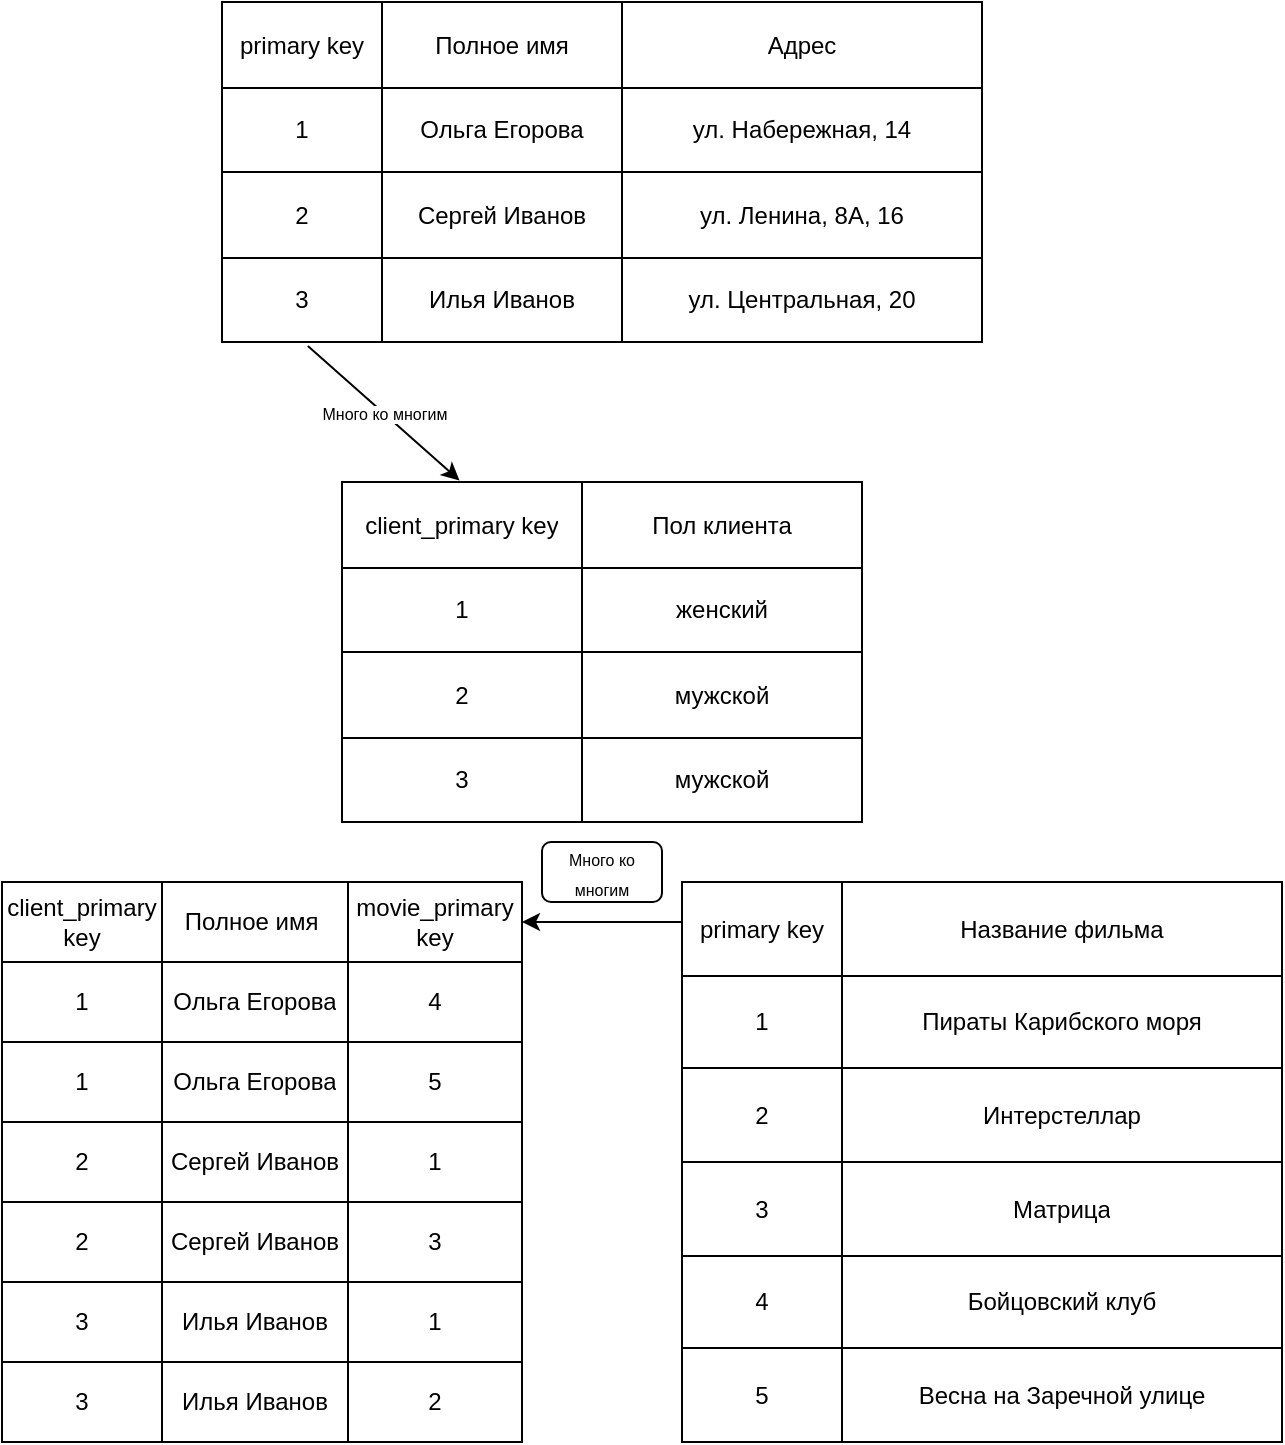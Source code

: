 <mxfile version="20.3.2" type="github">
  <diagram id="vgt0DCzhf4Tun2cX9geC" name="Страница 1">
    <mxGraphModel dx="1021" dy="1730" grid="1" gridSize="10" guides="1" tooltips="1" connect="1" arrows="1" fold="1" page="1" pageScale="1" pageWidth="827" pageHeight="1169" math="0" shadow="0">
      <root>
        <mxCell id="0" />
        <mxCell id="1" parent="0" />
        <mxCell id="TVZ77TM5p-_2qMqP_EqE-17" value="" style="shape=table;startSize=0;container=1;collapsible=0;childLayout=tableLayout;" parent="1" vertex="1">
          <mxGeometry x="230" y="40" width="260" height="170" as="geometry" />
        </mxCell>
        <mxCell id="TVZ77TM5p-_2qMqP_EqE-18" value="" style="shape=tableRow;horizontal=0;startSize=0;swimlaneHead=0;swimlaneBody=0;top=0;left=0;bottom=0;right=0;collapsible=0;dropTarget=0;fillColor=none;points=[[0,0.5],[1,0.5]];portConstraint=eastwest;" parent="TVZ77TM5p-_2qMqP_EqE-17" vertex="1">
          <mxGeometry width="260" height="43" as="geometry" />
        </mxCell>
        <mxCell id="TVZ77TM5p-_2qMqP_EqE-19" value="client_primary key" style="shape=partialRectangle;html=1;whiteSpace=wrap;connectable=0;overflow=hidden;fillColor=none;top=0;left=0;bottom=0;right=0;pointerEvents=1;" parent="TVZ77TM5p-_2qMqP_EqE-18" vertex="1">
          <mxGeometry width="120" height="43" as="geometry">
            <mxRectangle width="120" height="43" as="alternateBounds" />
          </mxGeometry>
        </mxCell>
        <mxCell id="TVZ77TM5p-_2qMqP_EqE-20" value="Пол клиента" style="shape=partialRectangle;html=1;whiteSpace=wrap;connectable=0;overflow=hidden;fillColor=none;top=0;left=0;bottom=0;right=0;pointerEvents=1;" parent="TVZ77TM5p-_2qMqP_EqE-18" vertex="1">
          <mxGeometry x="120" width="140" height="43" as="geometry">
            <mxRectangle width="140" height="43" as="alternateBounds" />
          </mxGeometry>
        </mxCell>
        <mxCell id="TVZ77TM5p-_2qMqP_EqE-21" value="" style="shape=tableRow;horizontal=0;startSize=0;swimlaneHead=0;swimlaneBody=0;top=0;left=0;bottom=0;right=0;collapsible=0;dropTarget=0;fillColor=none;points=[[0,0.5],[1,0.5]];portConstraint=eastwest;" parent="TVZ77TM5p-_2qMqP_EqE-17" vertex="1">
          <mxGeometry y="43" width="260" height="42" as="geometry" />
        </mxCell>
        <mxCell id="TVZ77TM5p-_2qMqP_EqE-22" value="1" style="shape=partialRectangle;html=1;whiteSpace=wrap;connectable=0;overflow=hidden;fillColor=none;top=0;left=0;bottom=0;right=0;pointerEvents=1;" parent="TVZ77TM5p-_2qMqP_EqE-21" vertex="1">
          <mxGeometry width="120" height="42" as="geometry">
            <mxRectangle width="120" height="42" as="alternateBounds" />
          </mxGeometry>
        </mxCell>
        <mxCell id="TVZ77TM5p-_2qMqP_EqE-23" value="женский" style="shape=partialRectangle;html=1;whiteSpace=wrap;connectable=0;overflow=hidden;fillColor=none;top=0;left=0;bottom=0;right=0;pointerEvents=1;" parent="TVZ77TM5p-_2qMqP_EqE-21" vertex="1">
          <mxGeometry x="120" width="140" height="42" as="geometry">
            <mxRectangle width="140" height="42" as="alternateBounds" />
          </mxGeometry>
        </mxCell>
        <mxCell id="TVZ77TM5p-_2qMqP_EqE-24" value="" style="shape=tableRow;horizontal=0;startSize=0;swimlaneHead=0;swimlaneBody=0;top=0;left=0;bottom=0;right=0;collapsible=0;dropTarget=0;fillColor=none;points=[[0,0.5],[1,0.5]];portConstraint=eastwest;" parent="TVZ77TM5p-_2qMqP_EqE-17" vertex="1">
          <mxGeometry y="85" width="260" height="43" as="geometry" />
        </mxCell>
        <mxCell id="TVZ77TM5p-_2qMqP_EqE-25" value="2" style="shape=partialRectangle;html=1;whiteSpace=wrap;connectable=0;overflow=hidden;fillColor=none;top=0;left=0;bottom=0;right=0;pointerEvents=1;" parent="TVZ77TM5p-_2qMqP_EqE-24" vertex="1">
          <mxGeometry width="120" height="43" as="geometry">
            <mxRectangle width="120" height="43" as="alternateBounds" />
          </mxGeometry>
        </mxCell>
        <mxCell id="TVZ77TM5p-_2qMqP_EqE-26" value="мужской" style="shape=partialRectangle;html=1;whiteSpace=wrap;connectable=0;overflow=hidden;fillColor=none;top=0;left=0;bottom=0;right=0;pointerEvents=1;" parent="TVZ77TM5p-_2qMqP_EqE-24" vertex="1">
          <mxGeometry x="120" width="140" height="43" as="geometry">
            <mxRectangle width="140" height="43" as="alternateBounds" />
          </mxGeometry>
        </mxCell>
        <mxCell id="TVZ77TM5p-_2qMqP_EqE-27" value="" style="shape=tableRow;horizontal=0;startSize=0;swimlaneHead=0;swimlaneBody=0;top=0;left=0;bottom=0;right=0;collapsible=0;dropTarget=0;fillColor=none;points=[[0,0.5],[1,0.5]];portConstraint=eastwest;" parent="TVZ77TM5p-_2qMqP_EqE-17" vertex="1">
          <mxGeometry y="128" width="260" height="42" as="geometry" />
        </mxCell>
        <mxCell id="TVZ77TM5p-_2qMqP_EqE-28" value="3" style="shape=partialRectangle;html=1;whiteSpace=wrap;connectable=0;overflow=hidden;fillColor=none;top=0;left=0;bottom=0;right=0;pointerEvents=1;" parent="TVZ77TM5p-_2qMqP_EqE-27" vertex="1">
          <mxGeometry width="120" height="42" as="geometry">
            <mxRectangle width="120" height="42" as="alternateBounds" />
          </mxGeometry>
        </mxCell>
        <mxCell id="TVZ77TM5p-_2qMqP_EqE-29" value="мужской" style="shape=partialRectangle;html=1;whiteSpace=wrap;connectable=0;overflow=hidden;fillColor=none;top=0;left=0;bottom=0;right=0;pointerEvents=1;" parent="TVZ77TM5p-_2qMqP_EqE-27" vertex="1">
          <mxGeometry x="120" width="140" height="42" as="geometry">
            <mxRectangle width="140" height="42" as="alternateBounds" />
          </mxGeometry>
        </mxCell>
        <mxCell id="6iEq-VmykoX3L1vD83Nc-1" value="" style="shape=table;startSize=0;container=1;collapsible=0;childLayout=tableLayout;" vertex="1" parent="1">
          <mxGeometry x="170" y="-200" width="380" height="170" as="geometry" />
        </mxCell>
        <mxCell id="6iEq-VmykoX3L1vD83Nc-2" value="" style="shape=tableRow;horizontal=0;startSize=0;swimlaneHead=0;swimlaneBody=0;top=0;left=0;bottom=0;right=0;collapsible=0;dropTarget=0;fillColor=none;points=[[0,0.5],[1,0.5]];portConstraint=eastwest;" vertex="1" parent="6iEq-VmykoX3L1vD83Nc-1">
          <mxGeometry width="380" height="43" as="geometry" />
        </mxCell>
        <mxCell id="6iEq-VmykoX3L1vD83Nc-3" value="primary key" style="shape=partialRectangle;html=1;whiteSpace=wrap;connectable=0;overflow=hidden;fillColor=none;top=0;left=0;bottom=0;right=0;pointerEvents=1;" vertex="1" parent="6iEq-VmykoX3L1vD83Nc-2">
          <mxGeometry width="80" height="43" as="geometry">
            <mxRectangle width="80" height="43" as="alternateBounds" />
          </mxGeometry>
        </mxCell>
        <mxCell id="6iEq-VmykoX3L1vD83Nc-4" value="Полное имя" style="shape=partialRectangle;html=1;whiteSpace=wrap;connectable=0;overflow=hidden;fillColor=none;top=0;left=0;bottom=0;right=0;pointerEvents=1;" vertex="1" parent="6iEq-VmykoX3L1vD83Nc-2">
          <mxGeometry x="80" width="120" height="43" as="geometry">
            <mxRectangle width="120" height="43" as="alternateBounds" />
          </mxGeometry>
        </mxCell>
        <mxCell id="6iEq-VmykoX3L1vD83Nc-5" value="Адрес" style="shape=partialRectangle;html=1;whiteSpace=wrap;connectable=0;overflow=hidden;fillColor=none;top=0;left=0;bottom=0;right=0;pointerEvents=1;" vertex="1" parent="6iEq-VmykoX3L1vD83Nc-2">
          <mxGeometry x="200" width="180" height="43" as="geometry">
            <mxRectangle width="180" height="43" as="alternateBounds" />
          </mxGeometry>
        </mxCell>
        <mxCell id="6iEq-VmykoX3L1vD83Nc-6" value="" style="shape=tableRow;horizontal=0;startSize=0;swimlaneHead=0;swimlaneBody=0;top=0;left=0;bottom=0;right=0;collapsible=0;dropTarget=0;fillColor=none;points=[[0,0.5],[1,0.5]];portConstraint=eastwest;" vertex="1" parent="6iEq-VmykoX3L1vD83Nc-1">
          <mxGeometry y="43" width="380" height="42" as="geometry" />
        </mxCell>
        <mxCell id="6iEq-VmykoX3L1vD83Nc-7" value="1" style="shape=partialRectangle;html=1;whiteSpace=wrap;connectable=0;overflow=hidden;fillColor=none;top=0;left=0;bottom=0;right=0;pointerEvents=1;" vertex="1" parent="6iEq-VmykoX3L1vD83Nc-6">
          <mxGeometry width="80" height="42" as="geometry">
            <mxRectangle width="80" height="42" as="alternateBounds" />
          </mxGeometry>
        </mxCell>
        <mxCell id="6iEq-VmykoX3L1vD83Nc-8" value="Ольга Егорова" style="shape=partialRectangle;html=1;whiteSpace=wrap;connectable=0;overflow=hidden;fillColor=none;top=0;left=0;bottom=0;right=0;pointerEvents=1;" vertex="1" parent="6iEq-VmykoX3L1vD83Nc-6">
          <mxGeometry x="80" width="120" height="42" as="geometry">
            <mxRectangle width="120" height="42" as="alternateBounds" />
          </mxGeometry>
        </mxCell>
        <mxCell id="6iEq-VmykoX3L1vD83Nc-9" value="ул. Набережная, 14" style="shape=partialRectangle;html=1;whiteSpace=wrap;connectable=0;overflow=hidden;fillColor=none;top=0;left=0;bottom=0;right=0;pointerEvents=1;" vertex="1" parent="6iEq-VmykoX3L1vD83Nc-6">
          <mxGeometry x="200" width="180" height="42" as="geometry">
            <mxRectangle width="180" height="42" as="alternateBounds" />
          </mxGeometry>
        </mxCell>
        <mxCell id="6iEq-VmykoX3L1vD83Nc-10" value="" style="shape=tableRow;horizontal=0;startSize=0;swimlaneHead=0;swimlaneBody=0;top=0;left=0;bottom=0;right=0;collapsible=0;dropTarget=0;fillColor=none;points=[[0,0.5],[1,0.5]];portConstraint=eastwest;" vertex="1" parent="6iEq-VmykoX3L1vD83Nc-1">
          <mxGeometry y="85" width="380" height="43" as="geometry" />
        </mxCell>
        <mxCell id="6iEq-VmykoX3L1vD83Nc-11" value="2" style="shape=partialRectangle;html=1;whiteSpace=wrap;connectable=0;overflow=hidden;fillColor=none;top=0;left=0;bottom=0;right=0;pointerEvents=1;" vertex="1" parent="6iEq-VmykoX3L1vD83Nc-10">
          <mxGeometry width="80" height="43" as="geometry">
            <mxRectangle width="80" height="43" as="alternateBounds" />
          </mxGeometry>
        </mxCell>
        <mxCell id="6iEq-VmykoX3L1vD83Nc-12" value="Сергей Иванов" style="shape=partialRectangle;html=1;whiteSpace=wrap;connectable=0;overflow=hidden;fillColor=none;top=0;left=0;bottom=0;right=0;pointerEvents=1;" vertex="1" parent="6iEq-VmykoX3L1vD83Nc-10">
          <mxGeometry x="80" width="120" height="43" as="geometry">
            <mxRectangle width="120" height="43" as="alternateBounds" />
          </mxGeometry>
        </mxCell>
        <mxCell id="6iEq-VmykoX3L1vD83Nc-13" value="ул. Ленина, 8А, 16" style="shape=partialRectangle;html=1;whiteSpace=wrap;connectable=0;overflow=hidden;fillColor=none;top=0;left=0;bottom=0;right=0;pointerEvents=1;" vertex="1" parent="6iEq-VmykoX3L1vD83Nc-10">
          <mxGeometry x="200" width="180" height="43" as="geometry">
            <mxRectangle width="180" height="43" as="alternateBounds" />
          </mxGeometry>
        </mxCell>
        <mxCell id="6iEq-VmykoX3L1vD83Nc-14" value="" style="shape=tableRow;horizontal=0;startSize=0;swimlaneHead=0;swimlaneBody=0;top=0;left=0;bottom=0;right=0;collapsible=0;dropTarget=0;fillColor=none;points=[[0,0.5],[1,0.5]];portConstraint=eastwest;" vertex="1" parent="6iEq-VmykoX3L1vD83Nc-1">
          <mxGeometry y="128" width="380" height="42" as="geometry" />
        </mxCell>
        <mxCell id="6iEq-VmykoX3L1vD83Nc-15" value="3" style="shape=partialRectangle;html=1;whiteSpace=wrap;connectable=0;overflow=hidden;fillColor=none;top=0;left=0;bottom=0;right=0;pointerEvents=1;" vertex="1" parent="6iEq-VmykoX3L1vD83Nc-14">
          <mxGeometry width="80" height="42" as="geometry">
            <mxRectangle width="80" height="42" as="alternateBounds" />
          </mxGeometry>
        </mxCell>
        <mxCell id="6iEq-VmykoX3L1vD83Nc-16" value="Илья Иванов" style="shape=partialRectangle;html=1;whiteSpace=wrap;connectable=0;overflow=hidden;fillColor=none;top=0;left=0;bottom=0;right=0;pointerEvents=1;" vertex="1" parent="6iEq-VmykoX3L1vD83Nc-14">
          <mxGeometry x="80" width="120" height="42" as="geometry">
            <mxRectangle width="120" height="42" as="alternateBounds" />
          </mxGeometry>
        </mxCell>
        <mxCell id="6iEq-VmykoX3L1vD83Nc-17" value="ул. Центральная, 20" style="shape=partialRectangle;html=1;whiteSpace=wrap;connectable=0;overflow=hidden;fillColor=none;top=0;left=0;bottom=0;right=0;pointerEvents=1;" vertex="1" parent="6iEq-VmykoX3L1vD83Nc-14">
          <mxGeometry x="200" width="180" height="42" as="geometry">
            <mxRectangle width="180" height="42" as="alternateBounds" />
          </mxGeometry>
        </mxCell>
        <mxCell id="6iEq-VmykoX3L1vD83Nc-43" value="" style="shape=table;startSize=0;container=1;collapsible=0;childLayout=tableLayout;" vertex="1" parent="1">
          <mxGeometry x="60" y="240" width="260" height="280" as="geometry" />
        </mxCell>
        <mxCell id="6iEq-VmykoX3L1vD83Nc-44" value="" style="shape=tableRow;horizontal=0;startSize=0;swimlaneHead=0;swimlaneBody=0;top=0;left=0;bottom=0;right=0;collapsible=0;dropTarget=0;fillColor=none;points=[[0,0.5],[1,0.5]];portConstraint=eastwest;" vertex="1" parent="6iEq-VmykoX3L1vD83Nc-43">
          <mxGeometry width="260" height="40" as="geometry" />
        </mxCell>
        <mxCell id="6iEq-VmykoX3L1vD83Nc-45" value="client_primary key" style="shape=partialRectangle;html=1;whiteSpace=wrap;connectable=0;overflow=hidden;fillColor=none;top=0;left=0;bottom=0;right=0;pointerEvents=1;" vertex="1" parent="6iEq-VmykoX3L1vD83Nc-44">
          <mxGeometry width="80" height="40" as="geometry">
            <mxRectangle width="80" height="40" as="alternateBounds" />
          </mxGeometry>
        </mxCell>
        <mxCell id="6iEq-VmykoX3L1vD83Nc-46" value="Полное имя&amp;nbsp;" style="shape=partialRectangle;html=1;whiteSpace=wrap;connectable=0;overflow=hidden;fillColor=none;top=0;left=0;bottom=0;right=0;pointerEvents=1;" vertex="1" parent="6iEq-VmykoX3L1vD83Nc-44">
          <mxGeometry x="80" width="93" height="40" as="geometry">
            <mxRectangle width="93" height="40" as="alternateBounds" />
          </mxGeometry>
        </mxCell>
        <mxCell id="6iEq-VmykoX3L1vD83Nc-47" value="movie_primary key" style="shape=partialRectangle;html=1;whiteSpace=wrap;connectable=0;overflow=hidden;fillColor=none;top=0;left=0;bottom=0;right=0;pointerEvents=1;" vertex="1" parent="6iEq-VmykoX3L1vD83Nc-44">
          <mxGeometry x="173" width="87" height="40" as="geometry">
            <mxRectangle width="87" height="40" as="alternateBounds" />
          </mxGeometry>
        </mxCell>
        <mxCell id="6iEq-VmykoX3L1vD83Nc-48" value="" style="shape=tableRow;horizontal=0;startSize=0;swimlaneHead=0;swimlaneBody=0;top=0;left=0;bottom=0;right=0;collapsible=0;dropTarget=0;fillColor=none;points=[[0,0.5],[1,0.5]];portConstraint=eastwest;" vertex="1" parent="6iEq-VmykoX3L1vD83Nc-43">
          <mxGeometry y="40" width="260" height="40" as="geometry" />
        </mxCell>
        <mxCell id="6iEq-VmykoX3L1vD83Nc-49" value="1" style="shape=partialRectangle;html=1;whiteSpace=wrap;connectable=0;overflow=hidden;fillColor=none;top=0;left=0;bottom=0;right=0;pointerEvents=1;" vertex="1" parent="6iEq-VmykoX3L1vD83Nc-48">
          <mxGeometry width="80" height="40" as="geometry">
            <mxRectangle width="80" height="40" as="alternateBounds" />
          </mxGeometry>
        </mxCell>
        <mxCell id="6iEq-VmykoX3L1vD83Nc-50" value="Ольга Егорова" style="shape=partialRectangle;html=1;whiteSpace=wrap;connectable=0;overflow=hidden;fillColor=none;top=0;left=0;bottom=0;right=0;pointerEvents=1;" vertex="1" parent="6iEq-VmykoX3L1vD83Nc-48">
          <mxGeometry x="80" width="93" height="40" as="geometry">
            <mxRectangle width="93" height="40" as="alternateBounds" />
          </mxGeometry>
        </mxCell>
        <mxCell id="6iEq-VmykoX3L1vD83Nc-51" value="4" style="shape=partialRectangle;html=1;whiteSpace=wrap;connectable=0;overflow=hidden;fillColor=none;top=0;left=0;bottom=0;right=0;pointerEvents=1;" vertex="1" parent="6iEq-VmykoX3L1vD83Nc-48">
          <mxGeometry x="173" width="87" height="40" as="geometry">
            <mxRectangle width="87" height="40" as="alternateBounds" />
          </mxGeometry>
        </mxCell>
        <mxCell id="6iEq-VmykoX3L1vD83Nc-52" value="" style="shape=tableRow;horizontal=0;startSize=0;swimlaneHead=0;swimlaneBody=0;top=0;left=0;bottom=0;right=0;collapsible=0;dropTarget=0;fillColor=none;points=[[0,0.5],[1,0.5]];portConstraint=eastwest;" vertex="1" parent="6iEq-VmykoX3L1vD83Nc-43">
          <mxGeometry y="80" width="260" height="40" as="geometry" />
        </mxCell>
        <mxCell id="6iEq-VmykoX3L1vD83Nc-53" value="1" style="shape=partialRectangle;html=1;whiteSpace=wrap;connectable=0;overflow=hidden;fillColor=none;top=0;left=0;bottom=0;right=0;pointerEvents=1;" vertex="1" parent="6iEq-VmykoX3L1vD83Nc-52">
          <mxGeometry width="80" height="40" as="geometry">
            <mxRectangle width="80" height="40" as="alternateBounds" />
          </mxGeometry>
        </mxCell>
        <mxCell id="6iEq-VmykoX3L1vD83Nc-54" value="Ольга Егорова" style="shape=partialRectangle;html=1;whiteSpace=wrap;connectable=0;overflow=hidden;fillColor=none;top=0;left=0;bottom=0;right=0;pointerEvents=1;" vertex="1" parent="6iEq-VmykoX3L1vD83Nc-52">
          <mxGeometry x="80" width="93" height="40" as="geometry">
            <mxRectangle width="93" height="40" as="alternateBounds" />
          </mxGeometry>
        </mxCell>
        <mxCell id="6iEq-VmykoX3L1vD83Nc-55" value="5" style="shape=partialRectangle;html=1;whiteSpace=wrap;connectable=0;overflow=hidden;fillColor=none;top=0;left=0;bottom=0;right=0;pointerEvents=1;" vertex="1" parent="6iEq-VmykoX3L1vD83Nc-52">
          <mxGeometry x="173" width="87" height="40" as="geometry">
            <mxRectangle width="87" height="40" as="alternateBounds" />
          </mxGeometry>
        </mxCell>
        <mxCell id="6iEq-VmykoX3L1vD83Nc-56" value="" style="shape=tableRow;horizontal=0;startSize=0;swimlaneHead=0;swimlaneBody=0;top=0;left=0;bottom=0;right=0;collapsible=0;dropTarget=0;fillColor=none;points=[[0,0.5],[1,0.5]];portConstraint=eastwest;" vertex="1" parent="6iEq-VmykoX3L1vD83Nc-43">
          <mxGeometry y="120" width="260" height="40" as="geometry" />
        </mxCell>
        <mxCell id="6iEq-VmykoX3L1vD83Nc-57" value="2" style="shape=partialRectangle;html=1;whiteSpace=wrap;connectable=0;overflow=hidden;fillColor=none;top=0;left=0;bottom=0;right=0;pointerEvents=1;" vertex="1" parent="6iEq-VmykoX3L1vD83Nc-56">
          <mxGeometry width="80" height="40" as="geometry">
            <mxRectangle width="80" height="40" as="alternateBounds" />
          </mxGeometry>
        </mxCell>
        <mxCell id="6iEq-VmykoX3L1vD83Nc-58" value="Сергей Иванов" style="shape=partialRectangle;html=1;whiteSpace=wrap;connectable=0;overflow=hidden;fillColor=none;top=0;left=0;bottom=0;right=0;pointerEvents=1;" vertex="1" parent="6iEq-VmykoX3L1vD83Nc-56">
          <mxGeometry x="80" width="93" height="40" as="geometry">
            <mxRectangle width="93" height="40" as="alternateBounds" />
          </mxGeometry>
        </mxCell>
        <mxCell id="6iEq-VmykoX3L1vD83Nc-59" value="1" style="shape=partialRectangle;html=1;whiteSpace=wrap;connectable=0;overflow=hidden;fillColor=none;top=0;left=0;bottom=0;right=0;pointerEvents=1;" vertex="1" parent="6iEq-VmykoX3L1vD83Nc-56">
          <mxGeometry x="173" width="87" height="40" as="geometry">
            <mxRectangle width="87" height="40" as="alternateBounds" />
          </mxGeometry>
        </mxCell>
        <mxCell id="6iEq-VmykoX3L1vD83Nc-60" value="" style="shape=tableRow;horizontal=0;startSize=0;swimlaneHead=0;swimlaneBody=0;top=0;left=0;bottom=0;right=0;collapsible=0;dropTarget=0;fillColor=none;points=[[0,0.5],[1,0.5]];portConstraint=eastwest;" vertex="1" parent="6iEq-VmykoX3L1vD83Nc-43">
          <mxGeometry y="160" width="260" height="40" as="geometry" />
        </mxCell>
        <mxCell id="6iEq-VmykoX3L1vD83Nc-61" value="2" style="shape=partialRectangle;html=1;whiteSpace=wrap;connectable=0;overflow=hidden;fillColor=none;top=0;left=0;bottom=0;right=0;pointerEvents=1;" vertex="1" parent="6iEq-VmykoX3L1vD83Nc-60">
          <mxGeometry width="80" height="40" as="geometry">
            <mxRectangle width="80" height="40" as="alternateBounds" />
          </mxGeometry>
        </mxCell>
        <mxCell id="6iEq-VmykoX3L1vD83Nc-62" value="Сергей Иванов" style="shape=partialRectangle;html=1;whiteSpace=wrap;connectable=0;overflow=hidden;fillColor=none;top=0;left=0;bottom=0;right=0;pointerEvents=1;" vertex="1" parent="6iEq-VmykoX3L1vD83Nc-60">
          <mxGeometry x="80" width="93" height="40" as="geometry">
            <mxRectangle width="93" height="40" as="alternateBounds" />
          </mxGeometry>
        </mxCell>
        <mxCell id="6iEq-VmykoX3L1vD83Nc-63" value="3" style="shape=partialRectangle;html=1;whiteSpace=wrap;connectable=0;overflow=hidden;fillColor=none;top=0;left=0;bottom=0;right=0;pointerEvents=1;" vertex="1" parent="6iEq-VmykoX3L1vD83Nc-60">
          <mxGeometry x="173" width="87" height="40" as="geometry">
            <mxRectangle width="87" height="40" as="alternateBounds" />
          </mxGeometry>
        </mxCell>
        <mxCell id="6iEq-VmykoX3L1vD83Nc-64" value="" style="shape=tableRow;horizontal=0;startSize=0;swimlaneHead=0;swimlaneBody=0;top=0;left=0;bottom=0;right=0;collapsible=0;dropTarget=0;fillColor=none;points=[[0,0.5],[1,0.5]];portConstraint=eastwest;" vertex="1" parent="6iEq-VmykoX3L1vD83Nc-43">
          <mxGeometry y="200" width="260" height="40" as="geometry" />
        </mxCell>
        <mxCell id="6iEq-VmykoX3L1vD83Nc-65" value="3" style="shape=partialRectangle;html=1;whiteSpace=wrap;connectable=0;overflow=hidden;fillColor=none;top=0;left=0;bottom=0;right=0;pointerEvents=1;" vertex="1" parent="6iEq-VmykoX3L1vD83Nc-64">
          <mxGeometry width="80" height="40" as="geometry">
            <mxRectangle width="80" height="40" as="alternateBounds" />
          </mxGeometry>
        </mxCell>
        <mxCell id="6iEq-VmykoX3L1vD83Nc-66" value="Илья Иванов" style="shape=partialRectangle;html=1;whiteSpace=wrap;connectable=0;overflow=hidden;fillColor=none;top=0;left=0;bottom=0;right=0;pointerEvents=1;" vertex="1" parent="6iEq-VmykoX3L1vD83Nc-64">
          <mxGeometry x="80" width="93" height="40" as="geometry">
            <mxRectangle width="93" height="40" as="alternateBounds" />
          </mxGeometry>
        </mxCell>
        <mxCell id="6iEq-VmykoX3L1vD83Nc-67" value="1" style="shape=partialRectangle;html=1;whiteSpace=wrap;connectable=0;overflow=hidden;fillColor=none;top=0;left=0;bottom=0;right=0;pointerEvents=1;" vertex="1" parent="6iEq-VmykoX3L1vD83Nc-64">
          <mxGeometry x="173" width="87" height="40" as="geometry">
            <mxRectangle width="87" height="40" as="alternateBounds" />
          </mxGeometry>
        </mxCell>
        <mxCell id="6iEq-VmykoX3L1vD83Nc-68" value="" style="shape=tableRow;horizontal=0;startSize=0;swimlaneHead=0;swimlaneBody=0;top=0;left=0;bottom=0;right=0;collapsible=0;dropTarget=0;fillColor=none;points=[[0,0.5],[1,0.5]];portConstraint=eastwest;" vertex="1" parent="6iEq-VmykoX3L1vD83Nc-43">
          <mxGeometry y="240" width="260" height="40" as="geometry" />
        </mxCell>
        <mxCell id="6iEq-VmykoX3L1vD83Nc-69" value="3" style="shape=partialRectangle;html=1;whiteSpace=wrap;connectable=0;overflow=hidden;fillColor=none;top=0;left=0;bottom=0;right=0;pointerEvents=1;" vertex="1" parent="6iEq-VmykoX3L1vD83Nc-68">
          <mxGeometry width="80" height="40" as="geometry">
            <mxRectangle width="80" height="40" as="alternateBounds" />
          </mxGeometry>
        </mxCell>
        <mxCell id="6iEq-VmykoX3L1vD83Nc-70" value="Илья Иванов" style="shape=partialRectangle;html=1;whiteSpace=wrap;connectable=0;overflow=hidden;fillColor=none;top=0;left=0;bottom=0;right=0;pointerEvents=1;" vertex="1" parent="6iEq-VmykoX3L1vD83Nc-68">
          <mxGeometry x="80" width="93" height="40" as="geometry">
            <mxRectangle width="93" height="40" as="alternateBounds" />
          </mxGeometry>
        </mxCell>
        <mxCell id="6iEq-VmykoX3L1vD83Nc-71" value="2" style="shape=partialRectangle;html=1;whiteSpace=wrap;connectable=0;overflow=hidden;fillColor=none;top=0;left=0;bottom=0;right=0;pointerEvents=1;" vertex="1" parent="6iEq-VmykoX3L1vD83Nc-68">
          <mxGeometry x="173" width="87" height="40" as="geometry">
            <mxRectangle width="87" height="40" as="alternateBounds" />
          </mxGeometry>
        </mxCell>
        <mxCell id="6iEq-VmykoX3L1vD83Nc-72" value="" style="shape=table;startSize=0;container=1;collapsible=0;childLayout=tableLayout;" vertex="1" parent="1">
          <mxGeometry x="400" y="240" width="300" height="280" as="geometry" />
        </mxCell>
        <mxCell id="6iEq-VmykoX3L1vD83Nc-73" value="" style="shape=tableRow;horizontal=0;startSize=0;swimlaneHead=0;swimlaneBody=0;top=0;left=0;bottom=0;right=0;collapsible=0;dropTarget=0;fillColor=none;points=[[0,0.5],[1,0.5]];portConstraint=eastwest;" vertex="1" parent="6iEq-VmykoX3L1vD83Nc-72">
          <mxGeometry width="300" height="47" as="geometry" />
        </mxCell>
        <mxCell id="6iEq-VmykoX3L1vD83Nc-74" value="primary key" style="shape=partialRectangle;html=1;whiteSpace=wrap;connectable=0;overflow=hidden;fillColor=none;top=0;left=0;bottom=0;right=0;pointerEvents=1;" vertex="1" parent="6iEq-VmykoX3L1vD83Nc-73">
          <mxGeometry width="80" height="47" as="geometry">
            <mxRectangle width="80" height="47" as="alternateBounds" />
          </mxGeometry>
        </mxCell>
        <mxCell id="6iEq-VmykoX3L1vD83Nc-75" value="Название фильма" style="shape=partialRectangle;html=1;whiteSpace=wrap;connectable=0;overflow=hidden;fillColor=none;top=0;left=0;bottom=0;right=0;pointerEvents=1;" vertex="1" parent="6iEq-VmykoX3L1vD83Nc-73">
          <mxGeometry x="80" width="220" height="47" as="geometry">
            <mxRectangle width="220" height="47" as="alternateBounds" />
          </mxGeometry>
        </mxCell>
        <mxCell id="6iEq-VmykoX3L1vD83Nc-76" value="" style="shape=tableRow;horizontal=0;startSize=0;swimlaneHead=0;swimlaneBody=0;top=0;left=0;bottom=0;right=0;collapsible=0;dropTarget=0;fillColor=none;points=[[0,0.5],[1,0.5]];portConstraint=eastwest;" vertex="1" parent="6iEq-VmykoX3L1vD83Nc-72">
          <mxGeometry y="47" width="300" height="46" as="geometry" />
        </mxCell>
        <mxCell id="6iEq-VmykoX3L1vD83Nc-77" value="1" style="shape=partialRectangle;html=1;whiteSpace=wrap;connectable=0;overflow=hidden;fillColor=none;top=0;left=0;bottom=0;right=0;pointerEvents=1;" vertex="1" parent="6iEq-VmykoX3L1vD83Nc-76">
          <mxGeometry width="80" height="46" as="geometry">
            <mxRectangle width="80" height="46" as="alternateBounds" />
          </mxGeometry>
        </mxCell>
        <mxCell id="6iEq-VmykoX3L1vD83Nc-78" value="Пираты Карибского моря" style="shape=partialRectangle;html=1;whiteSpace=wrap;connectable=0;overflow=hidden;fillColor=none;top=0;left=0;bottom=0;right=0;pointerEvents=1;" vertex="1" parent="6iEq-VmykoX3L1vD83Nc-76">
          <mxGeometry x="80" width="220" height="46" as="geometry">
            <mxRectangle width="220" height="46" as="alternateBounds" />
          </mxGeometry>
        </mxCell>
        <mxCell id="6iEq-VmykoX3L1vD83Nc-79" value="" style="shape=tableRow;horizontal=0;startSize=0;swimlaneHead=0;swimlaneBody=0;top=0;left=0;bottom=0;right=0;collapsible=0;dropTarget=0;fillColor=none;points=[[0,0.5],[1,0.5]];portConstraint=eastwest;" vertex="1" parent="6iEq-VmykoX3L1vD83Nc-72">
          <mxGeometry y="93" width="300" height="47" as="geometry" />
        </mxCell>
        <mxCell id="6iEq-VmykoX3L1vD83Nc-80" value="2" style="shape=partialRectangle;html=1;whiteSpace=wrap;connectable=0;overflow=hidden;fillColor=none;top=0;left=0;bottom=0;right=0;pointerEvents=1;" vertex="1" parent="6iEq-VmykoX3L1vD83Nc-79">
          <mxGeometry width="80" height="47" as="geometry">
            <mxRectangle width="80" height="47" as="alternateBounds" />
          </mxGeometry>
        </mxCell>
        <mxCell id="6iEq-VmykoX3L1vD83Nc-81" value="Интерстеллар" style="shape=partialRectangle;html=1;whiteSpace=wrap;connectable=0;overflow=hidden;fillColor=none;top=0;left=0;bottom=0;right=0;pointerEvents=1;" vertex="1" parent="6iEq-VmykoX3L1vD83Nc-79">
          <mxGeometry x="80" width="220" height="47" as="geometry">
            <mxRectangle width="220" height="47" as="alternateBounds" />
          </mxGeometry>
        </mxCell>
        <mxCell id="6iEq-VmykoX3L1vD83Nc-82" value="" style="shape=tableRow;horizontal=0;startSize=0;swimlaneHead=0;swimlaneBody=0;top=0;left=0;bottom=0;right=0;collapsible=0;dropTarget=0;fillColor=none;points=[[0,0.5],[1,0.5]];portConstraint=eastwest;" vertex="1" parent="6iEq-VmykoX3L1vD83Nc-72">
          <mxGeometry y="140" width="300" height="47" as="geometry" />
        </mxCell>
        <mxCell id="6iEq-VmykoX3L1vD83Nc-83" value="3" style="shape=partialRectangle;html=1;whiteSpace=wrap;connectable=0;overflow=hidden;fillColor=none;top=0;left=0;bottom=0;right=0;pointerEvents=1;" vertex="1" parent="6iEq-VmykoX3L1vD83Nc-82">
          <mxGeometry width="80" height="47" as="geometry">
            <mxRectangle width="80" height="47" as="alternateBounds" />
          </mxGeometry>
        </mxCell>
        <mxCell id="6iEq-VmykoX3L1vD83Nc-84" value="Матрица" style="shape=partialRectangle;html=1;whiteSpace=wrap;connectable=0;overflow=hidden;fillColor=none;top=0;left=0;bottom=0;right=0;pointerEvents=1;" vertex="1" parent="6iEq-VmykoX3L1vD83Nc-82">
          <mxGeometry x="80" width="220" height="47" as="geometry">
            <mxRectangle width="220" height="47" as="alternateBounds" />
          </mxGeometry>
        </mxCell>
        <mxCell id="6iEq-VmykoX3L1vD83Nc-85" value="" style="shape=tableRow;horizontal=0;startSize=0;swimlaneHead=0;swimlaneBody=0;top=0;left=0;bottom=0;right=0;collapsible=0;dropTarget=0;fillColor=none;points=[[0,0.5],[1,0.5]];portConstraint=eastwest;" vertex="1" parent="6iEq-VmykoX3L1vD83Nc-72">
          <mxGeometry y="187" width="300" height="46" as="geometry" />
        </mxCell>
        <mxCell id="6iEq-VmykoX3L1vD83Nc-86" value="4" style="shape=partialRectangle;html=1;whiteSpace=wrap;connectable=0;overflow=hidden;fillColor=none;top=0;left=0;bottom=0;right=0;pointerEvents=1;" vertex="1" parent="6iEq-VmykoX3L1vD83Nc-85">
          <mxGeometry width="80" height="46" as="geometry">
            <mxRectangle width="80" height="46" as="alternateBounds" />
          </mxGeometry>
        </mxCell>
        <mxCell id="6iEq-VmykoX3L1vD83Nc-87" value="Бойцовский клуб" style="shape=partialRectangle;html=1;whiteSpace=wrap;connectable=0;overflow=hidden;fillColor=none;top=0;left=0;bottom=0;right=0;pointerEvents=1;" vertex="1" parent="6iEq-VmykoX3L1vD83Nc-85">
          <mxGeometry x="80" width="220" height="46" as="geometry">
            <mxRectangle width="220" height="46" as="alternateBounds" />
          </mxGeometry>
        </mxCell>
        <mxCell id="6iEq-VmykoX3L1vD83Nc-88" value="" style="shape=tableRow;horizontal=0;startSize=0;swimlaneHead=0;swimlaneBody=0;top=0;left=0;bottom=0;right=0;collapsible=0;dropTarget=0;fillColor=none;points=[[0,0.5],[1,0.5]];portConstraint=eastwest;" vertex="1" parent="6iEq-VmykoX3L1vD83Nc-72">
          <mxGeometry y="233" width="300" height="47" as="geometry" />
        </mxCell>
        <mxCell id="6iEq-VmykoX3L1vD83Nc-89" value="5" style="shape=partialRectangle;html=1;whiteSpace=wrap;connectable=0;overflow=hidden;fillColor=none;top=0;left=0;bottom=0;right=0;pointerEvents=1;" vertex="1" parent="6iEq-VmykoX3L1vD83Nc-88">
          <mxGeometry width="80" height="47" as="geometry">
            <mxRectangle width="80" height="47" as="alternateBounds" />
          </mxGeometry>
        </mxCell>
        <mxCell id="6iEq-VmykoX3L1vD83Nc-90" value="Весна на Заречной улице" style="shape=partialRectangle;html=1;whiteSpace=wrap;connectable=0;overflow=hidden;fillColor=none;top=0;left=0;bottom=0;right=0;pointerEvents=1;" vertex="1" parent="6iEq-VmykoX3L1vD83Nc-88">
          <mxGeometry x="80" width="220" height="47" as="geometry">
            <mxRectangle width="220" height="47" as="alternateBounds" />
          </mxGeometry>
        </mxCell>
        <mxCell id="6iEq-VmykoX3L1vD83Nc-91" value="" style="endArrow=classic;html=1;rounded=0;entryX=1;entryY=0.5;entryDx=0;entryDy=0;" edge="1" parent="1" target="6iEq-VmykoX3L1vD83Nc-44">
          <mxGeometry relative="1" as="geometry">
            <mxPoint x="400" y="260" as="sourcePoint" />
            <mxPoint x="480" y="340" as="targetPoint" />
          </mxGeometry>
        </mxCell>
        <mxCell id="6iEq-VmykoX3L1vD83Nc-93" value="&lt;font style=&quot;font-size: 8px;&quot;&gt;Много ко многим&lt;/font&gt;" style="rounded=1;whiteSpace=wrap;html=1;" vertex="1" parent="1">
          <mxGeometry x="330" y="220" width="60" height="30" as="geometry" />
        </mxCell>
        <mxCell id="6iEq-VmykoX3L1vD83Nc-94" value="" style="endArrow=classic;html=1;rounded=0;fontSize=8;entryX=0.226;entryY=-0.018;entryDx=0;entryDy=0;entryPerimeter=0;exitX=0.113;exitY=1.048;exitDx=0;exitDy=0;exitPerimeter=0;" edge="1" parent="1" source="6iEq-VmykoX3L1vD83Nc-14" target="TVZ77TM5p-_2qMqP_EqE-18">
          <mxGeometry relative="1" as="geometry">
            <mxPoint x="280" y="-80" as="sourcePoint" />
            <mxPoint x="380" y="-80" as="targetPoint" />
          </mxGeometry>
        </mxCell>
        <mxCell id="6iEq-VmykoX3L1vD83Nc-95" value="Много ко многим" style="edgeLabel;resizable=0;html=1;align=center;verticalAlign=middle;fontSize=8;" connectable="0" vertex="1" parent="6iEq-VmykoX3L1vD83Nc-94">
          <mxGeometry relative="1" as="geometry" />
        </mxCell>
      </root>
    </mxGraphModel>
  </diagram>
</mxfile>
